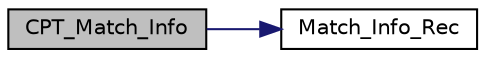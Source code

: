 digraph "CPT_Match_Info"
{
  edge [fontname="Helvetica",fontsize="10",labelfontname="Helvetica",labelfontsize="10"];
  node [fontname="Helvetica",fontsize="10",shape=record];
  rankdir="LR";
  Node1 [label="CPT_Match_Info",height=0.2,width=0.4,color="black", fillcolor="grey75", style="filled", fontcolor="black"];
  Node1 -> Node2 [color="midnightblue",fontsize="10",style="solid",fontname="Helvetica"];
  Node2 [label="Match_Info_Rec",height=0.2,width=0.4,color="black", fillcolor="white", style="filled",URL="$cpt__string_8c.html#ad1c4fbc7eb736e42636dc879026fa132"];
}
